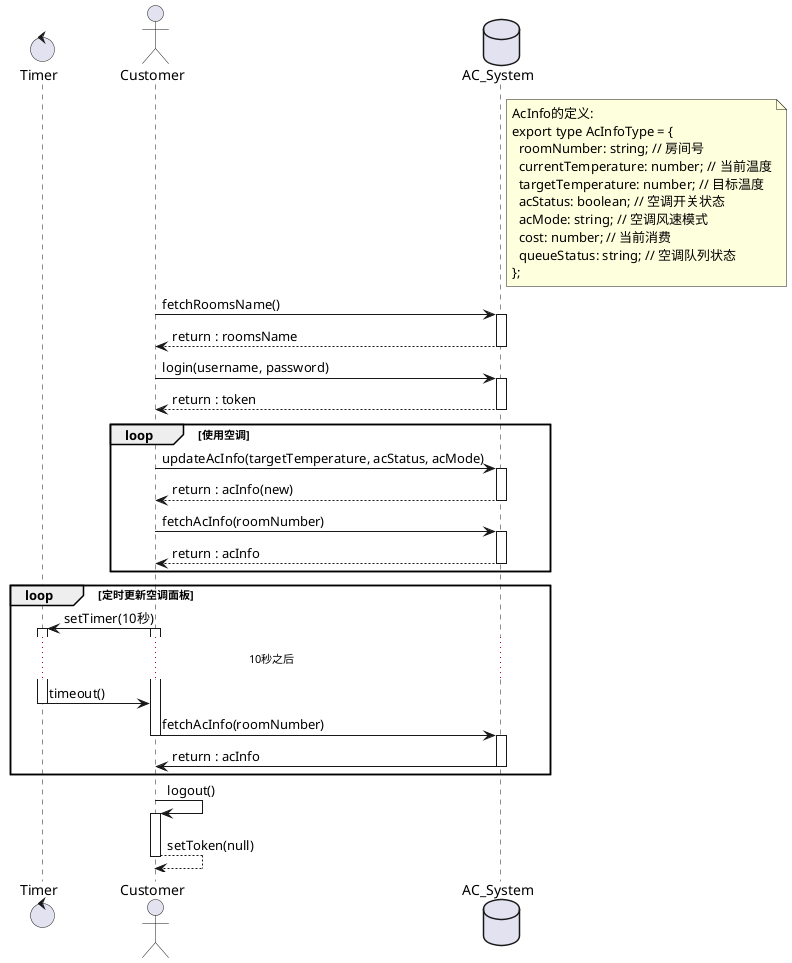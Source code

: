 @startuml
control Timer
actor Customer
database AC_System

note right of AC_System
  AcInfo的定义:
  export type AcInfoType = {
    roomNumber: string; // 房间号
    currentTemperature: number; // 当前温度
    targetTemperature: number; // 目标温度
    acStatus: boolean; // 空调开关状态
    acMode: string; // 空调风速模式
    cost: number; // 当前消费
    queueStatus: string; // 空调队列状态
  };
end note

Customer -> AC_System : fetchRoomsName()
activate AC_System
AC_System --> Customer : return : roomsName
deactivate AC_System

Customer -> AC_System : login(username, password)
activate AC_System
AC_System --> Customer : return : token
deactivate AC_System

loop 使用空调
    Customer -> AC_System : updateAcInfo(targetTemperature, acStatus, acMode)
    activate AC_System
    AC_System --> Customer : return : acInfo(new)
    deactivate AC_System

    Customer -> AC_System : fetchAcInfo(roomNumber)
    activate AC_System
    AC_System --> Customer : return : acInfo
    deactivate AC_System
end

loop 定时更新空调面板
    Customer -> Timer : setTimer(10秒)
    activate Customer
    activate Timer
    ... 10秒之后 ...
    Timer -> Customer : timeout()
    deactivate Timer
    Customer -> AC_System : fetchAcInfo(roomNumber)
    deactivate Customer
    activate AC_System
    AC_System -> Customer : return : acInfo
    deactivate AC_System
end

Customer -> Customer : logout()
activate Customer
Customer --> Customer : setToken(null)
deactivate Customer

@enduml